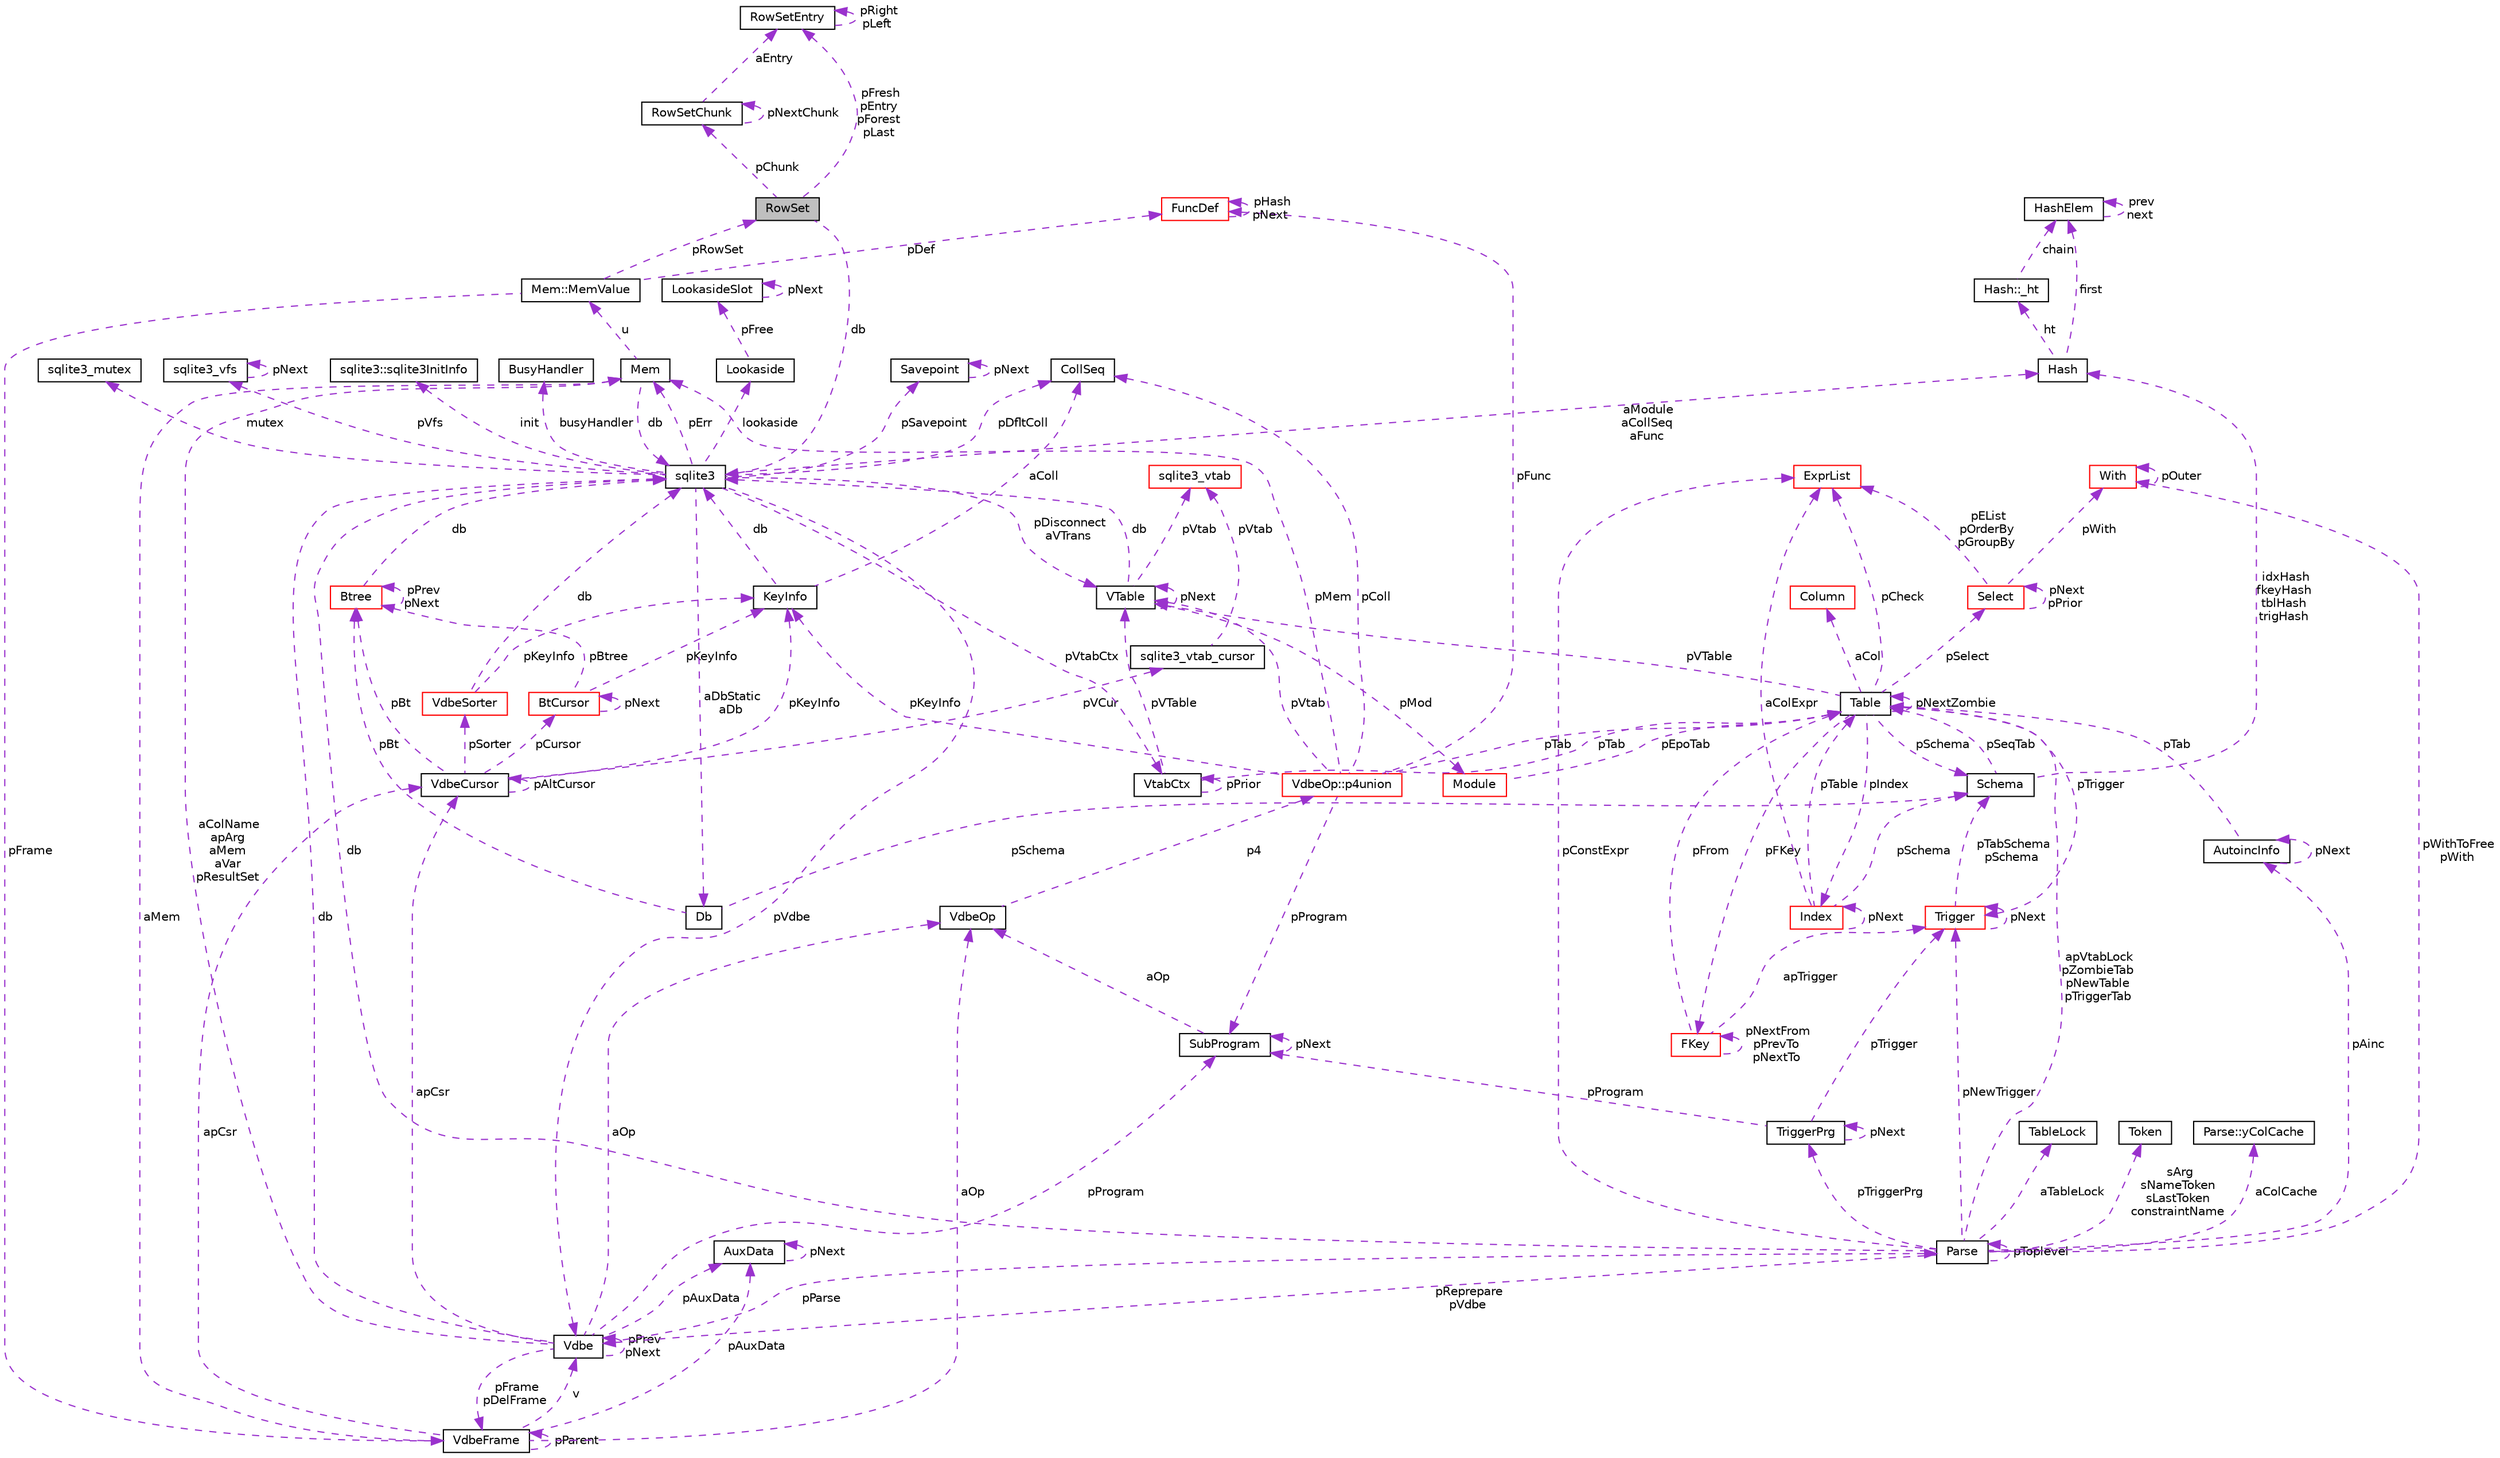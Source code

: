 digraph "RowSet"
{
  edge [fontname="Helvetica",fontsize="10",labelfontname="Helvetica",labelfontsize="10"];
  node [fontname="Helvetica",fontsize="10",shape=record];
  Node1 [label="RowSet",height=0.2,width=0.4,color="black", fillcolor="grey75", style="filled", fontcolor="black"];
  Node2 -> Node1 [dir="back",color="darkorchid3",fontsize="10",style="dashed",label=" db" ,fontname="Helvetica"];
  Node2 [label="sqlite3",height=0.2,width=0.4,color="black", fillcolor="white", style="filled",URL="$structsqlite3.html"];
  Node3 -> Node2 [dir="back",color="darkorchid3",fontsize="10",style="dashed",label=" pErr" ,fontname="Helvetica"];
  Node3 [label="Mem",height=0.2,width=0.4,color="black", fillcolor="white", style="filled",URL="$structMem.html"];
  Node4 -> Node3 [dir="back",color="darkorchid3",fontsize="10",style="dashed",label=" u" ,fontname="Helvetica"];
  Node4 [label="Mem::MemValue",height=0.2,width=0.4,color="black", fillcolor="white", style="filled",URL="$unionMem_1_1MemValue.html"];
  Node5 -> Node4 [dir="back",color="darkorchid3",fontsize="10",style="dashed",label=" pFrame" ,fontname="Helvetica"];
  Node5 [label="VdbeFrame",height=0.2,width=0.4,color="black", fillcolor="white", style="filled",URL="$structVdbeFrame.html"];
  Node3 -> Node5 [dir="back",color="darkorchid3",fontsize="10",style="dashed",label=" aMem" ,fontname="Helvetica"];
  Node6 -> Node5 [dir="back",color="darkorchid3",fontsize="10",style="dashed",label=" v" ,fontname="Helvetica"];
  Node6 [label="Vdbe",height=0.2,width=0.4,color="black", fillcolor="white", style="filled",URL="$structVdbe.html"];
  Node3 -> Node6 [dir="back",color="darkorchid3",fontsize="10",style="dashed",label=" aColName\napArg\naMem\naVar\npResultSet" ,fontname="Helvetica"];
  Node6 -> Node6 [dir="back",color="darkorchid3",fontsize="10",style="dashed",label=" pPrev\npNext" ,fontname="Helvetica"];
  Node2 -> Node6 [dir="back",color="darkorchid3",fontsize="10",style="dashed",label=" db" ,fontname="Helvetica"];
  Node5 -> Node6 [dir="back",color="darkorchid3",fontsize="10",style="dashed",label=" pFrame\npDelFrame" ,fontname="Helvetica"];
  Node7 -> Node6 [dir="back",color="darkorchid3",fontsize="10",style="dashed",label=" pAuxData" ,fontname="Helvetica"];
  Node7 [label="AuxData",height=0.2,width=0.4,color="black", fillcolor="white", style="filled",URL="$structAuxData.html"];
  Node7 -> Node7 [dir="back",color="darkorchid3",fontsize="10",style="dashed",label=" pNext" ,fontname="Helvetica"];
  Node8 -> Node6 [dir="back",color="darkorchid3",fontsize="10",style="dashed",label=" pProgram" ,fontname="Helvetica"];
  Node8 [label="SubProgram",height=0.2,width=0.4,color="black", fillcolor="white", style="filled",URL="$structSubProgram.html"];
  Node8 -> Node8 [dir="back",color="darkorchid3",fontsize="10",style="dashed",label=" pNext" ,fontname="Helvetica"];
  Node9 -> Node8 [dir="back",color="darkorchid3",fontsize="10",style="dashed",label=" aOp" ,fontname="Helvetica"];
  Node9 [label="VdbeOp",height=0.2,width=0.4,color="black", fillcolor="white", style="filled",URL="$structVdbeOp.html"];
  Node10 -> Node9 [dir="back",color="darkorchid3",fontsize="10",style="dashed",label=" p4" ,fontname="Helvetica"];
  Node10 [label="VdbeOp::p4union",height=0.2,width=0.4,color="red", fillcolor="white", style="filled",URL="$unionVdbeOp_1_1p4union.html"];
  Node3 -> Node10 [dir="back",color="darkorchid3",fontsize="10",style="dashed",label=" pMem" ,fontname="Helvetica"];
  Node11 -> Node10 [dir="back",color="darkorchid3",fontsize="10",style="dashed",label=" pColl" ,fontname="Helvetica"];
  Node11 [label="CollSeq",height=0.2,width=0.4,color="black", fillcolor="white", style="filled",URL="$structCollSeq.html"];
  Node12 -> Node10 [dir="back",color="darkorchid3",fontsize="10",style="dashed",label=" pVtab" ,fontname="Helvetica"];
  Node12 [label="VTable",height=0.2,width=0.4,color="black", fillcolor="white", style="filled",URL="$structVTable.html"];
  Node2 -> Node12 [dir="back",color="darkorchid3",fontsize="10",style="dashed",label=" db" ,fontname="Helvetica"];
  Node12 -> Node12 [dir="back",color="darkorchid3",fontsize="10",style="dashed",label=" pNext" ,fontname="Helvetica"];
  Node13 -> Node12 [dir="back",color="darkorchid3",fontsize="10",style="dashed",label=" pMod" ,fontname="Helvetica"];
  Node13 [label="Module",height=0.2,width=0.4,color="red", fillcolor="white", style="filled",URL="$structModule.html"];
  Node14 -> Node13 [dir="back",color="darkorchid3",fontsize="10",style="dashed",label=" pEpoTab" ,fontname="Helvetica"];
  Node14 [label="Table",height=0.2,width=0.4,color="black", fillcolor="white", style="filled",URL="$structTable.html"];
  Node15 -> Node14 [dir="back",color="darkorchid3",fontsize="10",style="dashed",label=" pSchema" ,fontname="Helvetica"];
  Node15 [label="Schema",height=0.2,width=0.4,color="black", fillcolor="white", style="filled",URL="$structSchema.html"];
  Node14 -> Node15 [dir="back",color="darkorchid3",fontsize="10",style="dashed",label=" pSeqTab" ,fontname="Helvetica"];
  Node16 -> Node15 [dir="back",color="darkorchid3",fontsize="10",style="dashed",label=" idxHash\nfkeyHash\ntblHash\ntrigHash" ,fontname="Helvetica"];
  Node16 [label="Hash",height=0.2,width=0.4,color="black", fillcolor="white", style="filled",URL="$structHash.html"];
  Node17 -> Node16 [dir="back",color="darkorchid3",fontsize="10",style="dashed",label=" ht" ,fontname="Helvetica"];
  Node17 [label="Hash::_ht",height=0.2,width=0.4,color="black", fillcolor="white", style="filled",URL="$structHash_1_1__ht.html"];
  Node18 -> Node17 [dir="back",color="darkorchid3",fontsize="10",style="dashed",label=" chain" ,fontname="Helvetica"];
  Node18 [label="HashElem",height=0.2,width=0.4,color="black", fillcolor="white", style="filled",URL="$structHashElem.html"];
  Node18 -> Node18 [dir="back",color="darkorchid3",fontsize="10",style="dashed",label=" prev\nnext" ,fontname="Helvetica"];
  Node18 -> Node16 [dir="back",color="darkorchid3",fontsize="10",style="dashed",label=" first" ,fontname="Helvetica"];
  Node19 -> Node14 [dir="back",color="darkorchid3",fontsize="10",style="dashed",label=" aCol" ,fontname="Helvetica"];
  Node19 [label="Column",height=0.2,width=0.4,color="red", fillcolor="white", style="filled",URL="$structColumn.html"];
  Node20 -> Node14 [dir="back",color="darkorchid3",fontsize="10",style="dashed",label=" pFKey" ,fontname="Helvetica"];
  Node20 [label="FKey",height=0.2,width=0.4,color="red", fillcolor="white", style="filled",URL="$structFKey.html"];
  Node20 -> Node20 [dir="back",color="darkorchid3",fontsize="10",style="dashed",label=" pNextFrom\npPrevTo\npNextTo" ,fontname="Helvetica"];
  Node14 -> Node20 [dir="back",color="darkorchid3",fontsize="10",style="dashed",label=" pFrom" ,fontname="Helvetica"];
  Node21 -> Node20 [dir="back",color="darkorchid3",fontsize="10",style="dashed",label=" apTrigger" ,fontname="Helvetica"];
  Node21 [label="Trigger",height=0.2,width=0.4,color="red", fillcolor="white", style="filled",URL="$structTrigger.html"];
  Node15 -> Node21 [dir="back",color="darkorchid3",fontsize="10",style="dashed",label=" pTabSchema\npSchema" ,fontname="Helvetica"];
  Node21 -> Node21 [dir="back",color="darkorchid3",fontsize="10",style="dashed",label=" pNext" ,fontname="Helvetica"];
  Node12 -> Node14 [dir="back",color="darkorchid3",fontsize="10",style="dashed",label=" pVTable" ,fontname="Helvetica"];
  Node14 -> Node14 [dir="back",color="darkorchid3",fontsize="10",style="dashed",label=" pNextZombie" ,fontname="Helvetica"];
  Node21 -> Node14 [dir="back",color="darkorchid3",fontsize="10",style="dashed",label=" pTrigger" ,fontname="Helvetica"];
  Node22 -> Node14 [dir="back",color="darkorchid3",fontsize="10",style="dashed",label=" pSelect" ,fontname="Helvetica"];
  Node22 [label="Select",height=0.2,width=0.4,color="red", fillcolor="white", style="filled",URL="$structSelect.html"];
  Node23 -> Node22 [dir="back",color="darkorchid3",fontsize="10",style="dashed",label=" pWith" ,fontname="Helvetica"];
  Node23 [label="With",height=0.2,width=0.4,color="red", fillcolor="white", style="filled",URL="$structWith.html"];
  Node23 -> Node23 [dir="back",color="darkorchid3",fontsize="10",style="dashed",label=" pOuter" ,fontname="Helvetica"];
  Node22 -> Node22 [dir="back",color="darkorchid3",fontsize="10",style="dashed",label=" pNext\npPrior" ,fontname="Helvetica"];
  Node24 -> Node22 [dir="back",color="darkorchid3",fontsize="10",style="dashed",label=" pEList\npOrderBy\npGroupBy" ,fontname="Helvetica"];
  Node24 [label="ExprList",height=0.2,width=0.4,color="red", fillcolor="white", style="filled",URL="$structExprList.html"];
  Node24 -> Node14 [dir="back",color="darkorchid3",fontsize="10",style="dashed",label=" pCheck" ,fontname="Helvetica"];
  Node25 -> Node14 [dir="back",color="darkorchid3",fontsize="10",style="dashed",label=" pIndex" ,fontname="Helvetica"];
  Node25 [label="Index",height=0.2,width=0.4,color="red", fillcolor="white", style="filled",URL="$structIndex.html"];
  Node15 -> Node25 [dir="back",color="darkorchid3",fontsize="10",style="dashed",label=" pSchema" ,fontname="Helvetica"];
  Node14 -> Node25 [dir="back",color="darkorchid3",fontsize="10",style="dashed",label=" pTable" ,fontname="Helvetica"];
  Node24 -> Node25 [dir="back",color="darkorchid3",fontsize="10",style="dashed",label=" aColExpr" ,fontname="Helvetica"];
  Node25 -> Node25 [dir="back",color="darkorchid3",fontsize="10",style="dashed",label=" pNext" ,fontname="Helvetica"];
  Node26 -> Node12 [dir="back",color="darkorchid3",fontsize="10",style="dashed",label=" pVtab" ,fontname="Helvetica"];
  Node26 [label="sqlite3_vtab",height=0.2,width=0.4,color="red", fillcolor="white", style="filled",URL="$structsqlite3__vtab.html"];
  Node14 -> Node10 [dir="back",color="darkorchid3",fontsize="10",style="dashed",label=" pTab" ,fontname="Helvetica"];
  Node8 -> Node10 [dir="back",color="darkorchid3",fontsize="10",style="dashed",label=" pProgram" ,fontname="Helvetica"];
  Node27 -> Node10 [dir="back",color="darkorchid3",fontsize="10",style="dashed",label=" pKeyInfo" ,fontname="Helvetica"];
  Node27 [label="KeyInfo",height=0.2,width=0.4,color="black", fillcolor="white", style="filled",URL="$structKeyInfo.html"];
  Node2 -> Node27 [dir="back",color="darkorchid3",fontsize="10",style="dashed",label=" db" ,fontname="Helvetica"];
  Node11 -> Node27 [dir="back",color="darkorchid3",fontsize="10",style="dashed",label=" aColl" ,fontname="Helvetica"];
  Node28 -> Node10 [dir="back",color="darkorchid3",fontsize="10",style="dashed",label=" pFunc" ,fontname="Helvetica"];
  Node28 [label="FuncDef",height=0.2,width=0.4,color="red", fillcolor="white", style="filled",URL="$structFuncDef.html"];
  Node28 -> Node28 [dir="back",color="darkorchid3",fontsize="10",style="dashed",label=" pHash\npNext" ,fontname="Helvetica"];
  Node29 -> Node6 [dir="back",color="darkorchid3",fontsize="10",style="dashed",label=" apCsr" ,fontname="Helvetica"];
  Node29 [label="VdbeCursor",height=0.2,width=0.4,color="black", fillcolor="white", style="filled",URL="$structVdbeCursor.html"];
  Node30 -> Node29 [dir="back",color="darkorchid3",fontsize="10",style="dashed",label=" pCursor" ,fontname="Helvetica"];
  Node30 [label="BtCursor",height=0.2,width=0.4,color="red", fillcolor="white", style="filled",URL="$structBtCursor.html"];
  Node30 -> Node30 [dir="back",color="darkorchid3",fontsize="10",style="dashed",label=" pNext" ,fontname="Helvetica"];
  Node27 -> Node30 [dir="back",color="darkorchid3",fontsize="10",style="dashed",label=" pKeyInfo" ,fontname="Helvetica"];
  Node31 -> Node30 [dir="back",color="darkorchid3",fontsize="10",style="dashed",label=" pBtree" ,fontname="Helvetica"];
  Node31 [label="Btree",height=0.2,width=0.4,color="red", fillcolor="white", style="filled",URL="$structBtree.html"];
  Node2 -> Node31 [dir="back",color="darkorchid3",fontsize="10",style="dashed",label=" db" ,fontname="Helvetica"];
  Node31 -> Node31 [dir="back",color="darkorchid3",fontsize="10",style="dashed",label=" pPrev\npNext" ,fontname="Helvetica"];
  Node32 -> Node29 [dir="back",color="darkorchid3",fontsize="10",style="dashed",label=" pVCur" ,fontname="Helvetica"];
  Node32 [label="sqlite3_vtab_cursor",height=0.2,width=0.4,color="black", fillcolor="white", style="filled",URL="$structsqlite3__vtab__cursor.html"];
  Node26 -> Node32 [dir="back",color="darkorchid3",fontsize="10",style="dashed",label=" pVtab" ,fontname="Helvetica"];
  Node29 -> Node29 [dir="back",color="darkorchid3",fontsize="10",style="dashed",label=" pAltCursor" ,fontname="Helvetica"];
  Node27 -> Node29 [dir="back",color="darkorchid3",fontsize="10",style="dashed",label=" pKeyInfo" ,fontname="Helvetica"];
  Node31 -> Node29 [dir="back",color="darkorchid3",fontsize="10",style="dashed",label=" pBt" ,fontname="Helvetica"];
  Node33 -> Node29 [dir="back",color="darkorchid3",fontsize="10",style="dashed",label=" pSorter" ,fontname="Helvetica"];
  Node33 [label="VdbeSorter",height=0.2,width=0.4,color="red", fillcolor="white", style="filled",URL="$structVdbeSorter.html"];
  Node2 -> Node33 [dir="back",color="darkorchid3",fontsize="10",style="dashed",label=" db" ,fontname="Helvetica"];
  Node27 -> Node33 [dir="back",color="darkorchid3",fontsize="10",style="dashed",label=" pKeyInfo" ,fontname="Helvetica"];
  Node34 -> Node6 [dir="back",color="darkorchid3",fontsize="10",style="dashed",label=" pParse" ,fontname="Helvetica"];
  Node34 [label="Parse",height=0.2,width=0.4,color="black", fillcolor="white", style="filled",URL="$structParse.html"];
  Node6 -> Node34 [dir="back",color="darkorchid3",fontsize="10",style="dashed",label=" pReprepare\npVdbe" ,fontname="Helvetica"];
  Node2 -> Node34 [dir="back",color="darkorchid3",fontsize="10",style="dashed",label=" db" ,fontname="Helvetica"];
  Node35 -> Node34 [dir="back",color="darkorchid3",fontsize="10",style="dashed",label=" aTableLock" ,fontname="Helvetica"];
  Node35 [label="TableLock",height=0.2,width=0.4,color="black", fillcolor="white", style="filled",URL="$structTableLock.html"];
  Node36 -> Node34 [dir="back",color="darkorchid3",fontsize="10",style="dashed",label=" sArg\nsNameToken\nsLastToken\nconstraintName" ,fontname="Helvetica"];
  Node36 [label="Token",height=0.2,width=0.4,color="black", fillcolor="white", style="filled",URL="$structToken.html"];
  Node23 -> Node34 [dir="back",color="darkorchid3",fontsize="10",style="dashed",label=" pWithToFree\npWith" ,fontname="Helvetica"];
  Node37 -> Node34 [dir="back",color="darkorchid3",fontsize="10",style="dashed",label=" aColCache" ,fontname="Helvetica"];
  Node37 [label="Parse::yColCache",height=0.2,width=0.4,color="black", fillcolor="white", style="filled",URL="$structParse_1_1yColCache.html"];
  Node14 -> Node34 [dir="back",color="darkorchid3",fontsize="10",style="dashed",label=" apVtabLock\npZombieTab\npNewTable\npTriggerTab" ,fontname="Helvetica"];
  Node21 -> Node34 [dir="back",color="darkorchid3",fontsize="10",style="dashed",label=" pNewTrigger" ,fontname="Helvetica"];
  Node38 -> Node34 [dir="back",color="darkorchid3",fontsize="10",style="dashed",label=" pTriggerPrg" ,fontname="Helvetica"];
  Node38 [label="TriggerPrg",height=0.2,width=0.4,color="black", fillcolor="white", style="filled",URL="$structTriggerPrg.html"];
  Node8 -> Node38 [dir="back",color="darkorchid3",fontsize="10",style="dashed",label=" pProgram" ,fontname="Helvetica"];
  Node21 -> Node38 [dir="back",color="darkorchid3",fontsize="10",style="dashed",label=" pTrigger" ,fontname="Helvetica"];
  Node38 -> Node38 [dir="back",color="darkorchid3",fontsize="10",style="dashed",label=" pNext" ,fontname="Helvetica"];
  Node39 -> Node34 [dir="back",color="darkorchid3",fontsize="10",style="dashed",label=" pAinc" ,fontname="Helvetica"];
  Node39 [label="AutoincInfo",height=0.2,width=0.4,color="black", fillcolor="white", style="filled",URL="$structAutoincInfo.html"];
  Node14 -> Node39 [dir="back",color="darkorchid3",fontsize="10",style="dashed",label=" pTab" ,fontname="Helvetica"];
  Node39 -> Node39 [dir="back",color="darkorchid3",fontsize="10",style="dashed",label=" pNext" ,fontname="Helvetica"];
  Node24 -> Node34 [dir="back",color="darkorchid3",fontsize="10",style="dashed",label=" pConstExpr" ,fontname="Helvetica"];
  Node34 -> Node34 [dir="back",color="darkorchid3",fontsize="10",style="dashed",label=" pToplevel" ,fontname="Helvetica"];
  Node9 -> Node6 [dir="back",color="darkorchid3",fontsize="10",style="dashed",label=" aOp" ,fontname="Helvetica"];
  Node5 -> Node5 [dir="back",color="darkorchid3",fontsize="10",style="dashed",label=" pParent" ,fontname="Helvetica"];
  Node7 -> Node5 [dir="back",color="darkorchid3",fontsize="10",style="dashed",label=" pAuxData" ,fontname="Helvetica"];
  Node29 -> Node5 [dir="back",color="darkorchid3",fontsize="10",style="dashed",label=" apCsr" ,fontname="Helvetica"];
  Node9 -> Node5 [dir="back",color="darkorchid3",fontsize="10",style="dashed",label=" aOp" ,fontname="Helvetica"];
  Node1 -> Node4 [dir="back",color="darkorchid3",fontsize="10",style="dashed",label=" pRowSet" ,fontname="Helvetica"];
  Node28 -> Node4 [dir="back",color="darkorchid3",fontsize="10",style="dashed",label=" pDef" ,fontname="Helvetica"];
  Node2 -> Node3 [dir="back",color="darkorchid3",fontsize="10",style="dashed",label=" db" ,fontname="Helvetica"];
  Node6 -> Node2 [dir="back",color="darkorchid3",fontsize="10",style="dashed",label=" pVdbe" ,fontname="Helvetica"];
  Node40 -> Node2 [dir="back",color="darkorchid3",fontsize="10",style="dashed",label=" pSavepoint" ,fontname="Helvetica"];
  Node40 [label="Savepoint",height=0.2,width=0.4,color="black", fillcolor="white", style="filled",URL="$structSavepoint.html"];
  Node40 -> Node40 [dir="back",color="darkorchid3",fontsize="10",style="dashed",label=" pNext" ,fontname="Helvetica"];
  Node41 -> Node2 [dir="back",color="darkorchid3",fontsize="10",style="dashed",label=" lookaside" ,fontname="Helvetica"];
  Node41 [label="Lookaside",height=0.2,width=0.4,color="black", fillcolor="white", style="filled",URL="$structLookaside.html"];
  Node42 -> Node41 [dir="back",color="darkorchid3",fontsize="10",style="dashed",label=" pFree" ,fontname="Helvetica"];
  Node42 [label="LookasideSlot",height=0.2,width=0.4,color="black", fillcolor="white", style="filled",URL="$structLookasideSlot.html"];
  Node42 -> Node42 [dir="back",color="darkorchid3",fontsize="10",style="dashed",label=" pNext" ,fontname="Helvetica"];
  Node43 -> Node2 [dir="back",color="darkorchid3",fontsize="10",style="dashed",label=" mutex" ,fontname="Helvetica"];
  Node43 [label="sqlite3_mutex",height=0.2,width=0.4,color="black", fillcolor="white", style="filled",URL="$structsqlite3__mutex.html"];
  Node44 -> Node2 [dir="back",color="darkorchid3",fontsize="10",style="dashed",label=" pVfs" ,fontname="Helvetica"];
  Node44 [label="sqlite3_vfs",height=0.2,width=0.4,color="black", fillcolor="white", style="filled",URL="$structsqlite3__vfs.html"];
  Node44 -> Node44 [dir="back",color="darkorchid3",fontsize="10",style="dashed",label=" pNext" ,fontname="Helvetica"];
  Node45 -> Node2 [dir="back",color="darkorchid3",fontsize="10",style="dashed",label=" init" ,fontname="Helvetica"];
  Node45 [label="sqlite3::sqlite3InitInfo",height=0.2,width=0.4,color="black", fillcolor="white", style="filled",URL="$structsqlite3_1_1sqlite3InitInfo.html"];
  Node46 -> Node2 [dir="back",color="darkorchid3",fontsize="10",style="dashed",label=" busyHandler" ,fontname="Helvetica"];
  Node46 [label="BusyHandler",height=0.2,width=0.4,color="black", fillcolor="white", style="filled",URL="$structBusyHandler.html"];
  Node47 -> Node2 [dir="back",color="darkorchid3",fontsize="10",style="dashed",label=" pVtabCtx" ,fontname="Helvetica"];
  Node47 [label="VtabCtx",height=0.2,width=0.4,color="black", fillcolor="white", style="filled",URL="$structVtabCtx.html"];
  Node47 -> Node47 [dir="back",color="darkorchid3",fontsize="10",style="dashed",label=" pPrior" ,fontname="Helvetica"];
  Node12 -> Node47 [dir="back",color="darkorchid3",fontsize="10",style="dashed",label=" pVTable" ,fontname="Helvetica"];
  Node14 -> Node47 [dir="back",color="darkorchid3",fontsize="10",style="dashed",label=" pTab" ,fontname="Helvetica"];
  Node11 -> Node2 [dir="back",color="darkorchid3",fontsize="10",style="dashed",label=" pDfltColl" ,fontname="Helvetica"];
  Node12 -> Node2 [dir="back",color="darkorchid3",fontsize="10",style="dashed",label=" pDisconnect\naVTrans" ,fontname="Helvetica"];
  Node48 -> Node2 [dir="back",color="darkorchid3",fontsize="10",style="dashed",label=" aDbStatic\naDb" ,fontname="Helvetica"];
  Node48 [label="Db",height=0.2,width=0.4,color="black", fillcolor="white", style="filled",URL="$structDb.html"];
  Node15 -> Node48 [dir="back",color="darkorchid3",fontsize="10",style="dashed",label=" pSchema" ,fontname="Helvetica"];
  Node31 -> Node48 [dir="back",color="darkorchid3",fontsize="10",style="dashed",label=" pBt" ,fontname="Helvetica"];
  Node16 -> Node2 [dir="back",color="darkorchid3",fontsize="10",style="dashed",label=" aModule\naCollSeq\naFunc" ,fontname="Helvetica"];
  Node49 -> Node1 [dir="back",color="darkorchid3",fontsize="10",style="dashed",label=" pChunk" ,fontname="Helvetica"];
  Node49 [label="RowSetChunk",height=0.2,width=0.4,color="black", fillcolor="white", style="filled",URL="$structRowSetChunk.html"];
  Node49 -> Node49 [dir="back",color="darkorchid3",fontsize="10",style="dashed",label=" pNextChunk" ,fontname="Helvetica"];
  Node50 -> Node49 [dir="back",color="darkorchid3",fontsize="10",style="dashed",label=" aEntry" ,fontname="Helvetica"];
  Node50 [label="RowSetEntry",height=0.2,width=0.4,color="black", fillcolor="white", style="filled",URL="$structRowSetEntry.html"];
  Node50 -> Node50 [dir="back",color="darkorchid3",fontsize="10",style="dashed",label=" pRight\npLeft" ,fontname="Helvetica"];
  Node50 -> Node1 [dir="back",color="darkorchid3",fontsize="10",style="dashed",label=" pFresh\npEntry\npForest\npLast" ,fontname="Helvetica"];
}

